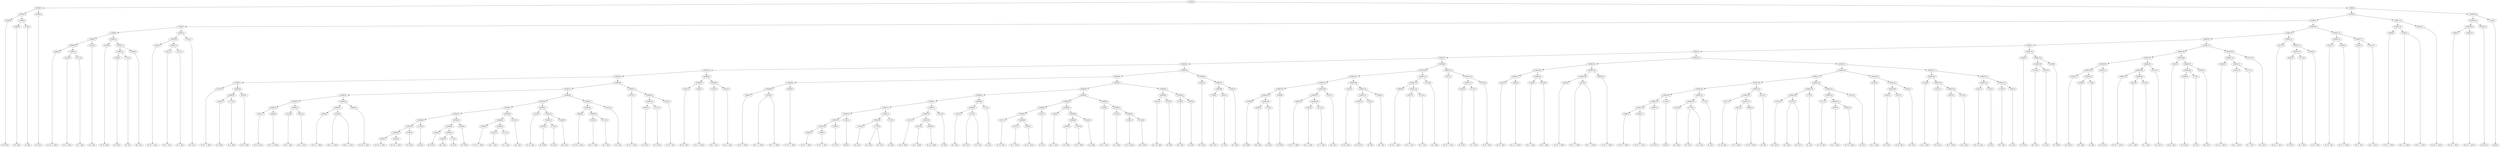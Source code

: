 digraph sample{
"L4560(0)"->"[D  Fis](0)"
"L3499(0)"->"[Fis  A](0)"
"L716(0)"->"[D  A](0)"
"L5068(3)"->"L3499(0)"
"L5068(3)"->"L716(0)"
"L5068(2)"->"L4560(0)"
"L5068(2)"->"L5068(3)"
"L4560(1)"->"[D  Fis](1)"
"L5068(1)"->"L5068(2)"
"L5068(1)"->"L4560(1)"
"L4600(0)"->"[E  Fis  G  A](0)"
"L3822(0)"->"[Cis  G  A](0)"
"L2112(0)"->"[E  G  A](0)"
"L5068(11)"->"L3822(0)"
"L5068(11)"->"L2112(0)"
"L5068(10)"->"L4600(0)"
"L5068(10)"->"L5068(11)"
"L3523(0)"->"[Cis  A](0)"
"L5068(9)"->"L5068(10)"
"L5068(9)"->"L3523(0)"
"L2558(0)"->"[D  Fis  A](0)"
"L4560(2)"->"[D  Fis](2)"
"L716(1)"->"[D  A](1)"
"L5068(14)"->"L4560(2)"
"L5068(14)"->"L716(1)"
"L3499(1)"->"[Fis  A](1)"
"L5068(13)"->"L5068(14)"
"L5068(13)"->"L3499(1)"
"L5068(12)"->"L2558(0)"
"L5068(12)"->"L5068(13)"
"L5068(8)"->"L5068(9)"
"L5068(8)"->"L5068(12)"
"L4600(1)"->"[E  Fis  G  A](1)"
"L3822(1)"->"[Cis  G  A](1)"
"L2112(1)"->"[E  G  A](1)"
"L5068(17)"->"L3822(1)"
"L5068(17)"->"L2112(1)"
"L5068(16)"->"L4600(1)"
"L5068(16)"->"L5068(17)"
"L3523(1)"->"[Cis  A](1)"
"L5068(15)"->"L5068(16)"
"L5068(15)"->"L3523(1)"
"L5068(7)"->"L5068(8)"
"L5068(7)"->"L5068(15)"
"L3675(0)"->"[D  Fis  G  A](0)"
"L4405(0)"->"[E  Fis](0)"
"L3772(0)"->"[D  A  B](0)"
"L5068(29)"->"L4405(0)"
"L5068(29)"->"L3772(0)"
"L4502(0)"->"[E  Fis  G](0)"
"L5068(28)"->"L5068(29)"
"L5068(28)"->"L4502(0)"
"L5068(27)"->"L3675(0)"
"L5068(27)"->"L5068(28)"
"L4502(1)"->"[E  Fis  G](1)"
"L4960(0)"->"[D  E  G  Gis](0)"
"L5068(34)"->"L4502(1)"
"L5068(34)"->"L4960(0)"
"L3249(0)"->"[Cis  E  A](0)"
"L3822(2)"->"[Cis  G  A](2)"
"L5068(35)"->"L3249(0)"
"L5068(35)"->"L3822(2)"
"L5068(33)"->"L5068(34)"
"L5068(33)"->"L5068(35)"
"L3984(0)"->"[D  Fis  G  B](0)"
"L4528(0)"->"[Fis  G  A  B](0)"
"L4528(0)"->"[Fis  G  A  B](1)"
"L5068(37)"->"L3984(0)"
"L5068(37)"->"L4528(0)"
"L4600(2)"->"[E  Fis  G  A](2)"
"L5068(36)"->"L5068(37)"
"L5068(36)"->"L4600(2)"
"L5068(32)"->"L5068(33)"
"L5068(32)"->"L5068(36)"
"L3984(1)"->"[D  Fis  G  B](1)"
"L4600(3)"->"[E  Fis  G  A](3)"
"L5068(44)"->"L3984(1)"
"L5068(44)"->"L4600(3)"
"L4560(3)"->"[D  Fis](3)"
"L5068(43)"->"L5068(44)"
"L5068(43)"->"L4560(3)"
"L1350(0)"->"[rest](0)"
"L5068(42)"->"L5068(43)"
"L5068(42)"->"L1350(0)"
"L4560(4)"->"[D  Fis](4)"
"L3499(2)"->"[Fis  A](2)"
"L716(2)"->"[D  A](2)"
"L5068(47)"->"L3499(2)"
"L5068(47)"->"L716(2)"
"L5068(46)"->"L4560(4)"
"L5068(46)"->"L5068(47)"
"L4560(5)"->"[D  Fis](5)"
"L5068(45)"->"L5068(46)"
"L5068(45)"->"L4560(5)"
"L5068(41)"->"L5068(42)"
"L5068(41)"->"L5068(45)"
"L4600(4)"->"[E  Fis  G  A](4)"
"L3822(3)"->"[Cis  G  A](3)"
"L2112(2)"->"[E  G  A](2)"
"L5068(50)"->"L3822(3)"
"L5068(50)"->"L2112(2)"
"L5068(49)"->"L4600(4)"
"L5068(49)"->"L5068(50)"
"L3523(2)"->"[Cis  A](2)"
"L5068(48)"->"L5068(49)"
"L5068(48)"->"L3523(2)"
"L5068(40)"->"L5068(41)"
"L5068(40)"->"L5068(48)"
"L2558(1)"->"[D  Fis  A](1)"
"L4560(6)"->"[D  Fis](6)"
"L716(3)"->"[D  A](3)"
"L5068(53)"->"L4560(6)"
"L5068(53)"->"L716(3)"
"L3499(3)"->"[Fis  A](3)"
"L5068(52)"->"L5068(53)"
"L5068(52)"->"L3499(3)"
"L5068(51)"->"L2558(1)"
"L5068(51)"->"L5068(52)"
"L5068(39)"->"L5068(40)"
"L5068(39)"->"L5068(51)"
"L4600(5)"->"[E  Fis  G  A](5)"
"L3822(4)"->"[Cis  G  A](4)"
"L2112(3)"->"[E  G  A](3)"
"L5068(56)"->"L3822(4)"
"L5068(56)"->"L2112(3)"
"L5068(55)"->"L4600(5)"
"L5068(55)"->"L5068(56)"
"L3523(3)"->"[Cis  A](3)"
"L5068(54)"->"L5068(55)"
"L5068(54)"->"L3523(3)"
"L5068(38)"->"L5068(39)"
"L5068(38)"->"L5068(54)"
"L5068(31)"->"L5068(32)"
"L5068(31)"->"L5068(38)"
"L3675(1)"->"[D  Fis  G  A](1)"
"L4405(1)"->"[E  Fis](1)"
"L3772(1)"->"[D  A  B](1)"
"L5068(59)"->"L4405(1)"
"L5068(59)"->"L3772(1)"
"L4502(2)"->"[E  Fis  G](2)"
"L5068(58)"->"L5068(59)"
"L5068(58)"->"L4502(2)"
"L5068(57)"->"L3675(1)"
"L5068(57)"->"L5068(58)"
"L5068(30)"->"L5068(31)"
"L5068(30)"->"L5068(57)"
"L5068(26)"->"L5068(27)"
"L5068(26)"->"L5068(30)"
"L4502(3)"->"[E  Fis  G](3)"
"L4960(1)"->"[D  E  G  Gis](1)"
"L5068(61)"->"L4502(3)"
"L5068(61)"->"L4960(1)"
"L3249(1)"->"[Cis  E  A](1)"
"L3822(5)"->"[Cis  G  A](5)"
"L5068(62)"->"L3249(1)"
"L5068(62)"->"L3822(5)"
"L5068(60)"->"L5068(61)"
"L5068(60)"->"L5068(62)"
"L5068(25)"->"L5068(26)"
"L5068(25)"->"L5068(60)"
"L3984(2)"->"[D  Fis  G  B](2)"
"L4528(1)"->"[Fis  G  A  B](2)"
"L4528(1)"->"[Fis  G  A  B](3)"
"L5068(66)"->"L3984(2)"
"L5068(66)"->"L4528(1)"
"L4600(6)"->"[E  Fis  G  A](6)"
"L5068(65)"->"L5068(66)"
"L5068(65)"->"L4600(6)"
"L3984(3)"->"[D  Fis  G  B](3)"
"L4600(7)"->"[E  Fis  G  A](7)"
"L5068(74)"->"L3984(3)"
"L5068(74)"->"L4600(7)"
"L4560(7)"->"[D  Fis](7)"
"L5068(73)"->"L5068(74)"
"L5068(73)"->"L4560(7)"
"L1350(1)"->"[rest](1)"
"L5068(72)"->"L5068(73)"
"L5068(72)"->"L1350(1)"
"L3523(4)"->"[Cis  A](4)"
"L3779(0)"->"[Cis  E](0)"
"L3779(0)"->"[Cis  E](1)"
"L5068(76)"->"L3523(4)"
"L5068(76)"->"L3779(0)"
"L773(0)"->"[E  A](0)"
"L5068(75)"->"L5068(76)"
"L5068(75)"->"L773(0)"
"L5068(71)"->"L5068(72)"
"L5068(71)"->"L5068(75)"
"L1817(0)"->"[D  Gis  B](0)"
"L3825(0)"->"[D  E  Gis](0)"
"L4862(0)"->"[E  Fis  Gis](0)"
"L5068(79)"->"L3825(0)"
"L5068(79)"->"L4862(0)"
"L5068(78)"->"L1817(0)"
"L5068(78)"->"L5068(79)"
"L3422(0)"->"[D  E](0)"
"L5068(77)"->"L5068(78)"
"L5068(77)"->"L3422(0)"
"L5068(70)"->"L5068(71)"
"L5068(70)"->"L5068(77)"
"L3523(5)"->"[Cis  A](5)"
"L3779(1)"->"[Cis  E](2)"
"L3779(1)"->"[Cis  E](3)"
"L5068(81)"->"L3523(5)"
"L5068(81)"->"L3779(1)"
"L773(1)"->"[E  A](1)"
"L5068(80)"->"L5068(81)"
"L5068(80)"->"L773(1)"
"L5068(69)"->"L5068(70)"
"L5068(69)"->"L5068(80)"
"L1817(1)"->"[D  Gis  B](1)"
"L3825(1)"->"[D  E  Gis](1)"
"L4862(1)"->"[E  Fis  Gis](1)"
"L5068(86)"->"L3825(1)"
"L5068(86)"->"L4862(1)"
"L5068(85)"->"L1817(1)"
"L5068(85)"->"L5068(86)"
"L3422(1)"->"[D  E](1)"
"L5068(84)"->"L5068(85)"
"L5068(84)"->"L3422(1)"
"L3249(2)"->"[Cis  E  A](2)"
"L2802(0)"->"[Cis  D](0)"
"L1467(0)"->"[D  Fis  B](0)"
"L5068(89)"->"L2802(0)"
"L5068(89)"->"L1467(0)"
"L4043(0)"->"[Cis  B](0)"
"L5068(88)"->"L5068(89)"
"L5068(88)"->"L4043(0)"
"L5068(87)"->"L3249(2)"
"L5068(87)"->"L5068(88)"
"L5068(83)"->"L5068(84)"
"L5068(83)"->"L5068(87)"
"L3249(3)"->"[Cis  E  A](3)"
"L3523(6)"->"[Cis  A](6)"
"L3825(2)"->"[D  E  Gis](2)"
"L4754(0)"->"[Fis  Gis](0)"
"L5068(92)"->"L3825(2)"
"L5068(92)"->"L4754(0)"
"L5068(91)"->"L3523(6)"
"L5068(91)"->"L5068(92)"
"L5068(90)"->"L3249(3)"
"L5068(90)"->"L5068(91)"
"L5068(82)"->"L5068(83)"
"L5068(82)"->"L5068(90)"
"L5068(68)"->"L5068(69)"
"L5068(68)"->"L5068(82)"
"L4281(0)"->"[Cis  Gis  A](0)"
"L3378(0)"->"[A  B](0)"
"L5068(94)"->"L4281(0)"
"L5068(94)"->"L3378(0)"
"L3766(0)"->"[Fis  G](0)"
"L3091(0)"->"[G  A](0)"
"L5068(95)"->"L3766(0)"
"L5068(95)"->"L3091(0)"
"L5068(93)"->"L5068(94)"
"L5068(93)"->"L5068(95)"
"L5068(67)"->"L5068(68)"
"L5068(67)"->"L5068(93)"
"L5068(64)"->"L5068(65)"
"L5068(64)"->"L5068(67)"
"L4405(2)"->"[E  Fis](2)"
"L3766(1)"->"[Fis  G](1)"
"L3091(1)"->"[G  A](1)"
"L5068(98)"->"L3766(1)"
"L5068(98)"->"L3091(1)"
"L4405(3)"->"[E  Fis](3)"
"L5068(97)"->"L5068(98)"
"L5068(97)"->"L4405(3)"
"L5068(96)"->"L4405(2)"
"L5068(96)"->"L5068(97)"
"L5068(63)"->"L5068(64)"
"L5068(63)"->"L5068(96)"
"L5068(24)"->"L5068(25)"
"L5068(24)"->"L5068(63)"
"L4560(8)"->"[D  Fis](8)"
"L3499(4)"->"[Fis  A](4)"
"L716(4)"->"[D  A](4)"
"L5068(105)"->"L3499(4)"
"L5068(105)"->"L716(4)"
"L5068(104)"->"L4560(8)"
"L5068(104)"->"L5068(105)"
"L4560(9)"->"[D  Fis](9)"
"L5068(103)"->"L5068(104)"
"L5068(103)"->"L4560(9)"
"L4600(8)"->"[E  Fis  G  A](8)"
"L3822(6)"->"[Cis  G  A](6)"
"L2112(4)"->"[E  G  A](4)"
"L5068(108)"->"L3822(6)"
"L5068(108)"->"L2112(4)"
"L5068(107)"->"L4600(8)"
"L5068(107)"->"L5068(108)"
"L3523(7)"->"[Cis  A](7)"
"L5068(106)"->"L5068(107)"
"L5068(106)"->"L3523(7)"
"L5068(102)"->"L5068(103)"
"L5068(102)"->"L5068(106)"
"L2558(2)"->"[D  Fis  A](2)"
"L4560(10)"->"[D  Fis](10)"
"L716(5)"->"[D  A](5)"
"L5068(111)"->"L4560(10)"
"L5068(111)"->"L716(5)"
"L3499(5)"->"[Fis  A](5)"
"L5068(110)"->"L5068(111)"
"L5068(110)"->"L3499(5)"
"L5068(109)"->"L2558(2)"
"L5068(109)"->"L5068(110)"
"L5068(101)"->"L5068(102)"
"L5068(101)"->"L5068(109)"
"L4600(9)"->"[E  Fis  G  A](9)"
"L3822(7)"->"[Cis  G  A](7)"
"L2112(5)"->"[E  G  A](5)"
"L5068(114)"->"L3822(7)"
"L5068(114)"->"L2112(5)"
"L5068(113)"->"L4600(9)"
"L5068(113)"->"L5068(114)"
"L3523(8)"->"[Cis  A](8)"
"L5068(112)"->"L5068(113)"
"L5068(112)"->"L3523(8)"
"L5068(100)"->"L5068(101)"
"L5068(100)"->"L5068(112)"
"L3675(2)"->"[D  Fis  G  A](2)"
"L4405(4)"->"[E  Fis](4)"
"L3772(2)"->"[D  A  B](2)"
"L5068(117)"->"L4405(4)"
"L5068(117)"->"L3772(2)"
"L4502(4)"->"[E  Fis  G](4)"
"L5068(116)"->"L5068(117)"
"L5068(116)"->"L4502(4)"
"L5068(115)"->"L3675(2)"
"L5068(115)"->"L5068(116)"
"L5068(99)"->"L5068(100)"
"L5068(99)"->"L5068(115)"
"L5068(23)"->"L5068(24)"
"L5068(23)"->"L5068(99)"
"L4502(5)"->"[E  Fis  G](5)"
"L4960(2)"->"[D  E  G  Gis](2)"
"L5068(121)"->"L4502(5)"
"L5068(121)"->"L4960(2)"
"L3249(4)"->"[Cis  E  A](4)"
"L3822(8)"->"[Cis  G  A](8)"
"L5068(122)"->"L3249(4)"
"L5068(122)"->"L3822(8)"
"L5068(120)"->"L5068(121)"
"L5068(120)"->"L5068(122)"
"L3984(4)"->"[D  Fis  G  B](4)"
"L4528(2)"->"[Fis  G  A  B](4)"
"L4528(2)"->"[Fis  G  A  B](5)"
"L5068(124)"->"L3984(4)"
"L5068(124)"->"L4528(2)"
"L4600(10)"->"[E  Fis  G  A](10)"
"L5068(123)"->"L5068(124)"
"L5068(123)"->"L4600(10)"
"L5068(119)"->"L5068(120)"
"L5068(119)"->"L5068(123)"
"L3984(5)"->"[D  Fis  G  B](5)"
"L4600(11)"->"[E  Fis  G  A](11)"
"L5068(132)"->"L3984(5)"
"L5068(132)"->"L4600(11)"
"L4560(11)"->"[D  Fis](11)"
"L5068(131)"->"L5068(132)"
"L5068(131)"->"L4560(11)"
"L1350(2)"->"[rest](2)"
"L5068(130)"->"L5068(131)"
"L5068(130)"->"L1350(2)"
"L3523(9)"->"[Cis  A](9)"
"L3779(2)"->"[Cis  E](4)"
"L3779(2)"->"[Cis  E](5)"
"L5068(134)"->"L3523(9)"
"L5068(134)"->"L3779(2)"
"L773(2)"->"[E  A](2)"
"L5068(133)"->"L5068(134)"
"L5068(133)"->"L773(2)"
"L5068(129)"->"L5068(130)"
"L5068(129)"->"L5068(133)"
"L1817(2)"->"[D  Gis  B](2)"
"L3825(3)"->"[D  E  Gis](3)"
"L4862(2)"->"[E  Fis  Gis](2)"
"L5068(137)"->"L3825(3)"
"L5068(137)"->"L4862(2)"
"L5068(136)"->"L1817(2)"
"L5068(136)"->"L5068(137)"
"L3422(2)"->"[D  E](2)"
"L5068(135)"->"L5068(136)"
"L5068(135)"->"L3422(2)"
"L5068(128)"->"L5068(129)"
"L5068(128)"->"L5068(135)"
"L3523(10)"->"[Cis  A](10)"
"L3779(3)"->"[Cis  E](6)"
"L3779(3)"->"[Cis  E](7)"
"L5068(140)"->"L3523(10)"
"L5068(140)"->"L3779(3)"
"L773(3)"->"[E  A](3)"
"L5068(139)"->"L5068(140)"
"L5068(139)"->"L773(3)"
"L1817(3)"->"[D  Gis  B](3)"
"L3825(4)"->"[D  E  Gis](4)"
"L4862(3)"->"[E  Fis  Gis](3)"
"L5068(143)"->"L3825(4)"
"L5068(143)"->"L4862(3)"
"L5068(142)"->"L1817(3)"
"L5068(142)"->"L5068(143)"
"L3422(3)"->"[D  E](3)"
"L5068(141)"->"L5068(142)"
"L5068(141)"->"L3422(3)"
"L5068(138)"->"L5068(139)"
"L5068(138)"->"L5068(141)"
"L5068(127)"->"L5068(128)"
"L5068(127)"->"L5068(138)"
"L3249(5)"->"[Cis  E  A](5)"
"L2802(1)"->"[Cis  D](1)"
"L1467(1)"->"[D  Fis  B](1)"
"L5068(146)"->"L2802(1)"
"L5068(146)"->"L1467(1)"
"L4043(1)"->"[Cis  B](1)"
"L5068(145)"->"L5068(146)"
"L5068(145)"->"L4043(1)"
"L5068(144)"->"L3249(5)"
"L5068(144)"->"L5068(145)"
"L5068(126)"->"L5068(127)"
"L5068(126)"->"L5068(144)"
"L3249(6)"->"[Cis  E  A](6)"
"L3523(11)"->"[Cis  A](11)"
"L3825(5)"->"[D  E  Gis](5)"
"L4754(1)"->"[Fis  Gis](1)"
"L5068(150)"->"L3825(5)"
"L5068(150)"->"L4754(1)"
"L5068(149)"->"L3523(11)"
"L5068(149)"->"L5068(150)"
"L5068(148)"->"L3249(6)"
"L5068(148)"->"L5068(149)"
"L4281(1)"->"[Cis  Gis  A](1)"
"L3378(1)"->"[A  B](1)"
"L5068(152)"->"L4281(1)"
"L5068(152)"->"L3378(1)"
"L3766(2)"->"[Fis  G](2)"
"L3091(2)"->"[G  A](2)"
"L5068(153)"->"L3766(2)"
"L5068(153)"->"L3091(2)"
"L5068(151)"->"L5068(152)"
"L5068(151)"->"L5068(153)"
"L5068(147)"->"L5068(148)"
"L5068(147)"->"L5068(151)"
"L5068(125)"->"L5068(126)"
"L5068(125)"->"L5068(147)"
"L5068(118)"->"L5068(119)"
"L5068(118)"->"L5068(125)"
"L5068(22)"->"L5068(23)"
"L5068(22)"->"L5068(118)"
"L4405(5)"->"[E  Fis](5)"
"L3766(3)"->"[Fis  G](3)"
"L3091(3)"->"[G  A](3)"
"L5068(156)"->"L3766(3)"
"L5068(156)"->"L3091(3)"
"L4405(6)"->"[E  Fis](6)"
"L5068(155)"->"L5068(156)"
"L5068(155)"->"L4405(6)"
"L5068(154)"->"L4405(5)"
"L5068(154)"->"L5068(155)"
"L5068(21)"->"L5068(22)"
"L5068(21)"->"L5068(154)"
"L4560(12)"->"[D  Fis](12)"
"L3499(6)"->"[Fis  A](6)"
"L716(6)"->"[D  A](6)"
"L5068(162)"->"L3499(6)"
"L5068(162)"->"L716(6)"
"L5068(161)"->"L4560(12)"
"L5068(161)"->"L5068(162)"
"L4560(13)"->"[D  Fis](13)"
"L5068(160)"->"L5068(161)"
"L5068(160)"->"L4560(13)"
"L4600(12)"->"[E  Fis  G  A](12)"
"L3822(9)"->"[Cis  G  A](9)"
"L2112(6)"->"[E  G  A](6)"
"L5068(165)"->"L3822(9)"
"L5068(165)"->"L2112(6)"
"L5068(164)"->"L4600(12)"
"L5068(164)"->"L5068(165)"
"L3523(12)"->"[Cis  A](12)"
"L5068(163)"->"L5068(164)"
"L5068(163)"->"L3523(12)"
"L5068(159)"->"L5068(160)"
"L5068(159)"->"L5068(163)"
"L2558(3)"->"[D  Fis  A](3)"
"L4560(14)"->"[D  Fis](14)"
"L716(7)"->"[D  A](7)"
"L5068(168)"->"L4560(14)"
"L5068(168)"->"L716(7)"
"L3499(7)"->"[Fis  A](7)"
"L5068(167)"->"L5068(168)"
"L5068(167)"->"L3499(7)"
"L5068(166)"->"L2558(3)"
"L5068(166)"->"L5068(167)"
"L5068(158)"->"L5068(159)"
"L5068(158)"->"L5068(166)"
"L4600(13)"->"[E  Fis  G  A](13)"
"L3822(10)"->"[Cis  G  A](10)"
"L2112(7)"->"[E  G  A](7)"
"L5068(171)"->"L3822(10)"
"L5068(171)"->"L2112(7)"
"L5068(170)"->"L4600(13)"
"L5068(170)"->"L5068(171)"
"L3523(13)"->"[Cis  A](13)"
"L5068(169)"->"L5068(170)"
"L5068(169)"->"L3523(13)"
"L5068(157)"->"L5068(158)"
"L5068(157)"->"L5068(169)"
"L5068(20)"->"L5068(21)"
"L5068(20)"->"L5068(157)"
"L3675(3)"->"[D  Fis  G  A](3)"
"L4405(7)"->"[E  Fis](7)"
"L3772(3)"->"[D  A  B](3)"
"L5068(174)"->"L4405(7)"
"L5068(174)"->"L3772(3)"
"L4502(6)"->"[E  Fis  G](6)"
"L5068(173)"->"L5068(174)"
"L5068(173)"->"L4502(6)"
"L5068(172)"->"L3675(3)"
"L5068(172)"->"L5068(173)"
"L5068(19)"->"L5068(20)"
"L5068(19)"->"L5068(172)"
"L4502(7)"->"[E  Fis  G](7)"
"L4960(3)"->"[D  E  G  Gis](3)"
"L5068(176)"->"L4502(7)"
"L5068(176)"->"L4960(3)"
"L3249(7)"->"[Cis  E  A](7)"
"L3822(11)"->"[Cis  G  A](11)"
"L5068(177)"->"L3249(7)"
"L5068(177)"->"L3822(11)"
"L5068(175)"->"L5068(176)"
"L5068(175)"->"L5068(177)"
"L5068(18)"->"L5068(19)"
"L5068(18)"->"L5068(175)"
"L5068(6)"->"L5068(7)"
"L5068(6)"->"L5068(18)"
"L3984(6)"->"[D  Fis  G  B](6)"
"L4528(3)"->"[Fis  G  A  B](6)"
"L4528(3)"->"[Fis  G  A  B](7)"
"L5068(179)"->"L3984(6)"
"L5068(179)"->"L4528(3)"
"L4600(14)"->"[E  Fis  G  A](14)"
"L5068(178)"->"L5068(179)"
"L5068(178)"->"L4600(14)"
"L5068(5)"->"L5068(6)"
"L5068(5)"->"L5068(178)"
"L3984(7)"->"[D  Fis  G  B](7)"
"L4600(15)"->"[E  Fis  G  A](15)"
"L5068(182)"->"L3984(7)"
"L5068(182)"->"L4600(15)"
"L4560(15)"->"[D  Fis](15)"
"L5068(181)"->"L5068(182)"
"L5068(181)"->"L4560(15)"
"L1350(3)"->"[rest](3)"
"L5068(180)"->"L5068(181)"
"L5068(180)"->"L1350(3)"
"L5068(4)"->"L5068(5)"
"L5068(4)"->"L5068(180)"
"L5068(0)"->"L5068(1)"
"L5068(0)"->"L5068(4)"
{rank = min; "L5068(0)"}
{rank = same; "L5068(1)"; "L5068(4)";}
{rank = same; "L5068(2)"; "L4560(1)"; "L5068(5)"; "L5068(180)";}
{rank = same; "L4560(0)"; "L5068(3)"; "L5068(6)"; "L5068(178)"; "L5068(181)"; "L1350(3)";}
{rank = same; "L3499(0)"; "L716(0)"; "L5068(7)"; "L5068(18)"; "L5068(179)"; "L4600(14)"; "L5068(182)"; "L4560(15)";}
{rank = same; "L5068(8)"; "L5068(15)"; "L5068(19)"; "L5068(175)"; "L3984(6)"; "L4528(3)"; "L3984(7)"; "L4600(15)";}
{rank = same; "L5068(9)"; "L5068(12)"; "L5068(16)"; "L3523(1)"; "L5068(20)"; "L5068(172)"; "L5068(176)"; "L5068(177)";}
{rank = same; "L5068(10)"; "L3523(0)"; "L2558(0)"; "L5068(13)"; "L4600(1)"; "L5068(17)"; "L5068(21)"; "L5068(157)"; "L3675(3)"; "L5068(173)"; "L4502(7)"; "L4960(3)"; "L3249(7)"; "L3822(11)";}
{rank = same; "L4600(0)"; "L5068(11)"; "L5068(14)"; "L3499(1)"; "L3822(1)"; "L2112(1)"; "L5068(22)"; "L5068(154)"; "L5068(158)"; "L5068(169)"; "L5068(174)"; "L4502(6)";}
{rank = same; "L3822(0)"; "L2112(0)"; "L4560(2)"; "L716(1)"; "L5068(23)"; "L5068(118)"; "L4405(5)"; "L5068(155)"; "L5068(159)"; "L5068(166)"; "L5068(170)"; "L3523(13)"; "L4405(7)"; "L3772(3)";}
{rank = same; "L5068(24)"; "L5068(99)"; "L5068(119)"; "L5068(125)"; "L5068(156)"; "L4405(6)"; "L5068(160)"; "L5068(163)"; "L2558(3)"; "L5068(167)"; "L4600(13)"; "L5068(171)";}
{rank = same; "L5068(25)"; "L5068(63)"; "L5068(100)"; "L5068(115)"; "L5068(120)"; "L5068(123)"; "L5068(126)"; "L5068(147)"; "L3766(3)"; "L3091(3)"; "L5068(161)"; "L4560(13)"; "L5068(164)"; "L3523(12)"; "L5068(168)"; "L3499(7)"; "L3822(10)"; "L2112(7)";}
{rank = same; "L5068(26)"; "L5068(60)"; "L5068(64)"; "L5068(96)"; "L5068(101)"; "L5068(112)"; "L3675(2)"; "L5068(116)"; "L5068(121)"; "L5068(122)"; "L5068(124)"; "L4600(10)"; "L5068(127)"; "L5068(144)"; "L5068(148)"; "L5068(151)"; "L4560(12)"; "L5068(162)"; "L4600(12)"; "L5068(165)"; "L4560(14)"; "L716(7)";}
{rank = same; "L5068(27)"; "L5068(30)"; "L5068(61)"; "L5068(62)"; "L5068(65)"; "L5068(67)"; "L4405(2)"; "L5068(97)"; "L5068(102)"; "L5068(109)"; "L5068(113)"; "L3523(8)"; "L5068(117)"; "L4502(4)"; "L4502(5)"; "L4960(2)"; "L3249(4)"; "L3822(8)"; "L3984(4)"; "L4528(2)"; "L5068(128)"; "L5068(138)"; "L3249(5)"; "L5068(145)"; "L3249(6)"; "L5068(149)"; "L5068(152)"; "L5068(153)"; "L3499(6)"; "L716(6)"; "L3822(9)"; "L2112(6)";}
{rank = same; "L3675(0)"; "L5068(28)"; "L5068(31)"; "L5068(57)"; "L4502(3)"; "L4960(1)"; "L3249(1)"; "L3822(5)"; "L5068(66)"; "L4600(6)"; "L5068(68)"; "L5068(93)"; "L5068(98)"; "L4405(3)"; "L5068(103)"; "L5068(106)"; "L2558(2)"; "L5068(110)"; "L4600(9)"; "L5068(114)"; "L4405(4)"; "L3772(2)"; "L5068(129)"; "L5068(135)"; "L5068(139)"; "L5068(141)"; "L5068(146)"; "L4043(1)"; "L3523(11)"; "L5068(150)"; "L4281(1)"; "L3378(1)"; "L3766(2)"; "L3091(2)";}
{rank = same; "L5068(29)"; "L4502(0)"; "L5068(32)"; "L5068(38)"; "L3675(1)"; "L5068(58)"; "L3984(2)"; "L4528(1)"; "L5068(69)"; "L5068(82)"; "L5068(94)"; "L5068(95)"; "L3766(1)"; "L3091(1)"; "L5068(104)"; "L4560(9)"; "L5068(107)"; "L3523(7)"; "L5068(111)"; "L3499(5)"; "L3822(7)"; "L2112(5)"; "L5068(130)"; "L5068(133)"; "L5068(136)"; "L3422(2)"; "L5068(140)"; "L773(3)"; "L5068(142)"; "L3422(3)"; "L2802(1)"; "L1467(1)"; "L3825(5)"; "L4754(1)";}
{rank = same; "L4405(0)"; "L3772(0)"; "L5068(33)"; "L5068(36)"; "L5068(39)"; "L5068(54)"; "L5068(59)"; "L4502(2)"; "L5068(70)"; "L5068(80)"; "L5068(83)"; "L5068(90)"; "L4281(0)"; "L3378(0)"; "L3766(0)"; "L3091(0)"; "L4560(8)"; "L5068(105)"; "L4600(8)"; "L5068(108)"; "L4560(10)"; "L716(5)"; "L5068(131)"; "L1350(2)"; "L5068(134)"; "L773(2)"; "L1817(2)"; "L5068(137)"; "L3523(10)"; "L3779(3)"; "L1817(3)"; "L5068(143)";}
{rank = same; "L5068(34)"; "L5068(35)"; "L5068(37)"; "L4600(2)"; "L5068(40)"; "L5068(51)"; "L5068(55)"; "L3523(3)"; "L4405(1)"; "L3772(1)"; "L5068(71)"; "L5068(77)"; "L5068(81)"; "L773(1)"; "L5068(84)"; "L5068(87)"; "L3249(3)"; "L5068(91)"; "L3499(4)"; "L716(4)"; "L3822(6)"; "L2112(4)"; "L5068(132)"; "L4560(11)"; "L3523(9)"; "L3779(2)"; "L3825(3)"; "L4862(2)"; "L3825(4)"; "L4862(3)";}
{rank = same; "L4502(1)"; "L4960(0)"; "L3249(0)"; "L3822(2)"; "L3984(0)"; "L4528(0)"; "L5068(41)"; "L5068(48)"; "L2558(1)"; "L5068(52)"; "L4600(5)"; "L5068(56)"; "L5068(72)"; "L5068(75)"; "L5068(78)"; "L3422(0)"; "L3523(5)"; "L3779(1)"; "L5068(85)"; "L3422(1)"; "L3249(2)"; "L5068(88)"; "L3523(6)"; "L5068(92)"; "L3984(5)"; "L4600(11)";}
{rank = same; "L5068(42)"; "L5068(45)"; "L5068(49)"; "L3523(2)"; "L5068(53)"; "L3499(3)"; "L3822(4)"; "L2112(3)"; "L5068(73)"; "L1350(1)"; "L5068(76)"; "L773(0)"; "L1817(0)"; "L5068(79)"; "L1817(1)"; "L5068(86)"; "L5068(89)"; "L4043(0)"; "L3825(2)"; "L4754(0)";}
{rank = same; "L5068(43)"; "L1350(0)"; "L5068(46)"; "L4560(5)"; "L4600(4)"; "L5068(50)"; "L4560(6)"; "L716(3)"; "L5068(74)"; "L4560(7)"; "L3523(4)"; "L3779(0)"; "L3825(0)"; "L4862(0)"; "L3825(1)"; "L4862(1)"; "L2802(0)"; "L1467(0)";}
{rank = same; "L5068(44)"; "L4560(3)"; "L4560(4)"; "L5068(47)"; "L3822(3)"; "L2112(2)"; "L3984(3)"; "L4600(7)";}
{rank = same; "L3984(1)"; "L4600(3)"; "L3499(2)"; "L716(2)";}
{rank = max; "[A  B](0)"; "[A  B](1)"; "[Cis  A](0)"; "[Cis  A](1)"; "[Cis  A](10)"; "[Cis  A](11)"; "[Cis  A](12)"; "[Cis  A](13)"; "[Cis  A](2)"; "[Cis  A](3)"; "[Cis  A](4)"; "[Cis  A](5)"; "[Cis  A](6)"; "[Cis  A](7)"; "[Cis  A](8)"; "[Cis  A](9)"; "[Cis  B](0)"; "[Cis  B](1)"; "[Cis  D](0)"; "[Cis  D](1)"; "[Cis  E  A](0)"; "[Cis  E  A](1)"; "[Cis  E  A](2)"; "[Cis  E  A](3)"; "[Cis  E  A](4)"; "[Cis  E  A](5)"; "[Cis  E  A](6)"; "[Cis  E  A](7)"; "[Cis  E](0)"; "[Cis  E](1)"; "[Cis  E](2)"; "[Cis  E](3)"; "[Cis  E](4)"; "[Cis  E](5)"; "[Cis  E](6)"; "[Cis  E](7)"; "[Cis  G  A](0)"; "[Cis  G  A](1)"; "[Cis  G  A](10)"; "[Cis  G  A](11)"; "[Cis  G  A](2)"; "[Cis  G  A](3)"; "[Cis  G  A](4)"; "[Cis  G  A](5)"; "[Cis  G  A](6)"; "[Cis  G  A](7)"; "[Cis  G  A](8)"; "[Cis  G  A](9)"; "[Cis  Gis  A](0)"; "[Cis  Gis  A](1)"; "[D  A  B](0)"; "[D  A  B](1)"; "[D  A  B](2)"; "[D  A  B](3)"; "[D  A](0)"; "[D  A](1)"; "[D  A](2)"; "[D  A](3)"; "[D  A](4)"; "[D  A](5)"; "[D  A](6)"; "[D  A](7)"; "[D  E  G  Gis](0)"; "[D  E  G  Gis](1)"; "[D  E  G  Gis](2)"; "[D  E  G  Gis](3)"; "[D  E  Gis](0)"; "[D  E  Gis](1)"; "[D  E  Gis](2)"; "[D  E  Gis](3)"; "[D  E  Gis](4)"; "[D  E  Gis](5)"; "[D  E](0)"; "[D  E](1)"; "[D  E](2)"; "[D  E](3)"; "[D  Fis  A](0)"; "[D  Fis  A](1)"; "[D  Fis  A](2)"; "[D  Fis  A](3)"; "[D  Fis  B](0)"; "[D  Fis  B](1)"; "[D  Fis  G  A](0)"; "[D  Fis  G  A](1)"; "[D  Fis  G  A](2)"; "[D  Fis  G  A](3)"; "[D  Fis  G  B](0)"; "[D  Fis  G  B](1)"; "[D  Fis  G  B](2)"; "[D  Fis  G  B](3)"; "[D  Fis  G  B](4)"; "[D  Fis  G  B](5)"; "[D  Fis  G  B](6)"; "[D  Fis  G  B](7)"; "[D  Fis](0)"; "[D  Fis](1)"; "[D  Fis](10)"; "[D  Fis](11)"; "[D  Fis](12)"; "[D  Fis](13)"; "[D  Fis](14)"; "[D  Fis](15)"; "[D  Fis](2)"; "[D  Fis](3)"; "[D  Fis](4)"; "[D  Fis](5)"; "[D  Fis](6)"; "[D  Fis](7)"; "[D  Fis](8)"; "[D  Fis](9)"; "[D  Gis  B](0)"; "[D  Gis  B](1)"; "[D  Gis  B](2)"; "[D  Gis  B](3)"; "[E  A](0)"; "[E  A](1)"; "[E  A](2)"; "[E  A](3)"; "[E  Fis  G  A](0)"; "[E  Fis  G  A](1)"; "[E  Fis  G  A](10)"; "[E  Fis  G  A](11)"; "[E  Fis  G  A](12)"; "[E  Fis  G  A](13)"; "[E  Fis  G  A](14)"; "[E  Fis  G  A](15)"; "[E  Fis  G  A](2)"; "[E  Fis  G  A](3)"; "[E  Fis  G  A](4)"; "[E  Fis  G  A](5)"; "[E  Fis  G  A](6)"; "[E  Fis  G  A](7)"; "[E  Fis  G  A](8)"; "[E  Fis  G  A](9)"; "[E  Fis  G](0)"; "[E  Fis  G](1)"; "[E  Fis  G](2)"; "[E  Fis  G](3)"; "[E  Fis  G](4)"; "[E  Fis  G](5)"; "[E  Fis  G](6)"; "[E  Fis  G](7)"; "[E  Fis  Gis](0)"; "[E  Fis  Gis](1)"; "[E  Fis  Gis](2)"; "[E  Fis  Gis](3)"; "[E  Fis](0)"; "[E  Fis](1)"; "[E  Fis](2)"; "[E  Fis](3)"; "[E  Fis](4)"; "[E  Fis](5)"; "[E  Fis](6)"; "[E  Fis](7)"; "[E  G  A](0)"; "[E  G  A](1)"; "[E  G  A](2)"; "[E  G  A](3)"; "[E  G  A](4)"; "[E  G  A](5)"; "[E  G  A](6)"; "[E  G  A](7)"; "[Fis  A](0)"; "[Fis  A](1)"; "[Fis  A](2)"; "[Fis  A](3)"; "[Fis  A](4)"; "[Fis  A](5)"; "[Fis  A](6)"; "[Fis  A](7)"; "[Fis  G  A  B](0)"; "[Fis  G  A  B](1)"; "[Fis  G  A  B](2)"; "[Fis  G  A  B](3)"; "[Fis  G  A  B](4)"; "[Fis  G  A  B](5)"; "[Fis  G  A  B](6)"; "[Fis  G  A  B](7)"; "[Fis  G](0)"; "[Fis  G](1)"; "[Fis  G](2)"; "[Fis  G](3)"; "[Fis  Gis](0)"; "[Fis  Gis](1)"; "[G  A](0)"; "[G  A](1)"; "[G  A](2)"; "[G  A](3)"; "[rest](0)"; "[rest](1)"; "[rest](2)"; "[rest](3)";}
}